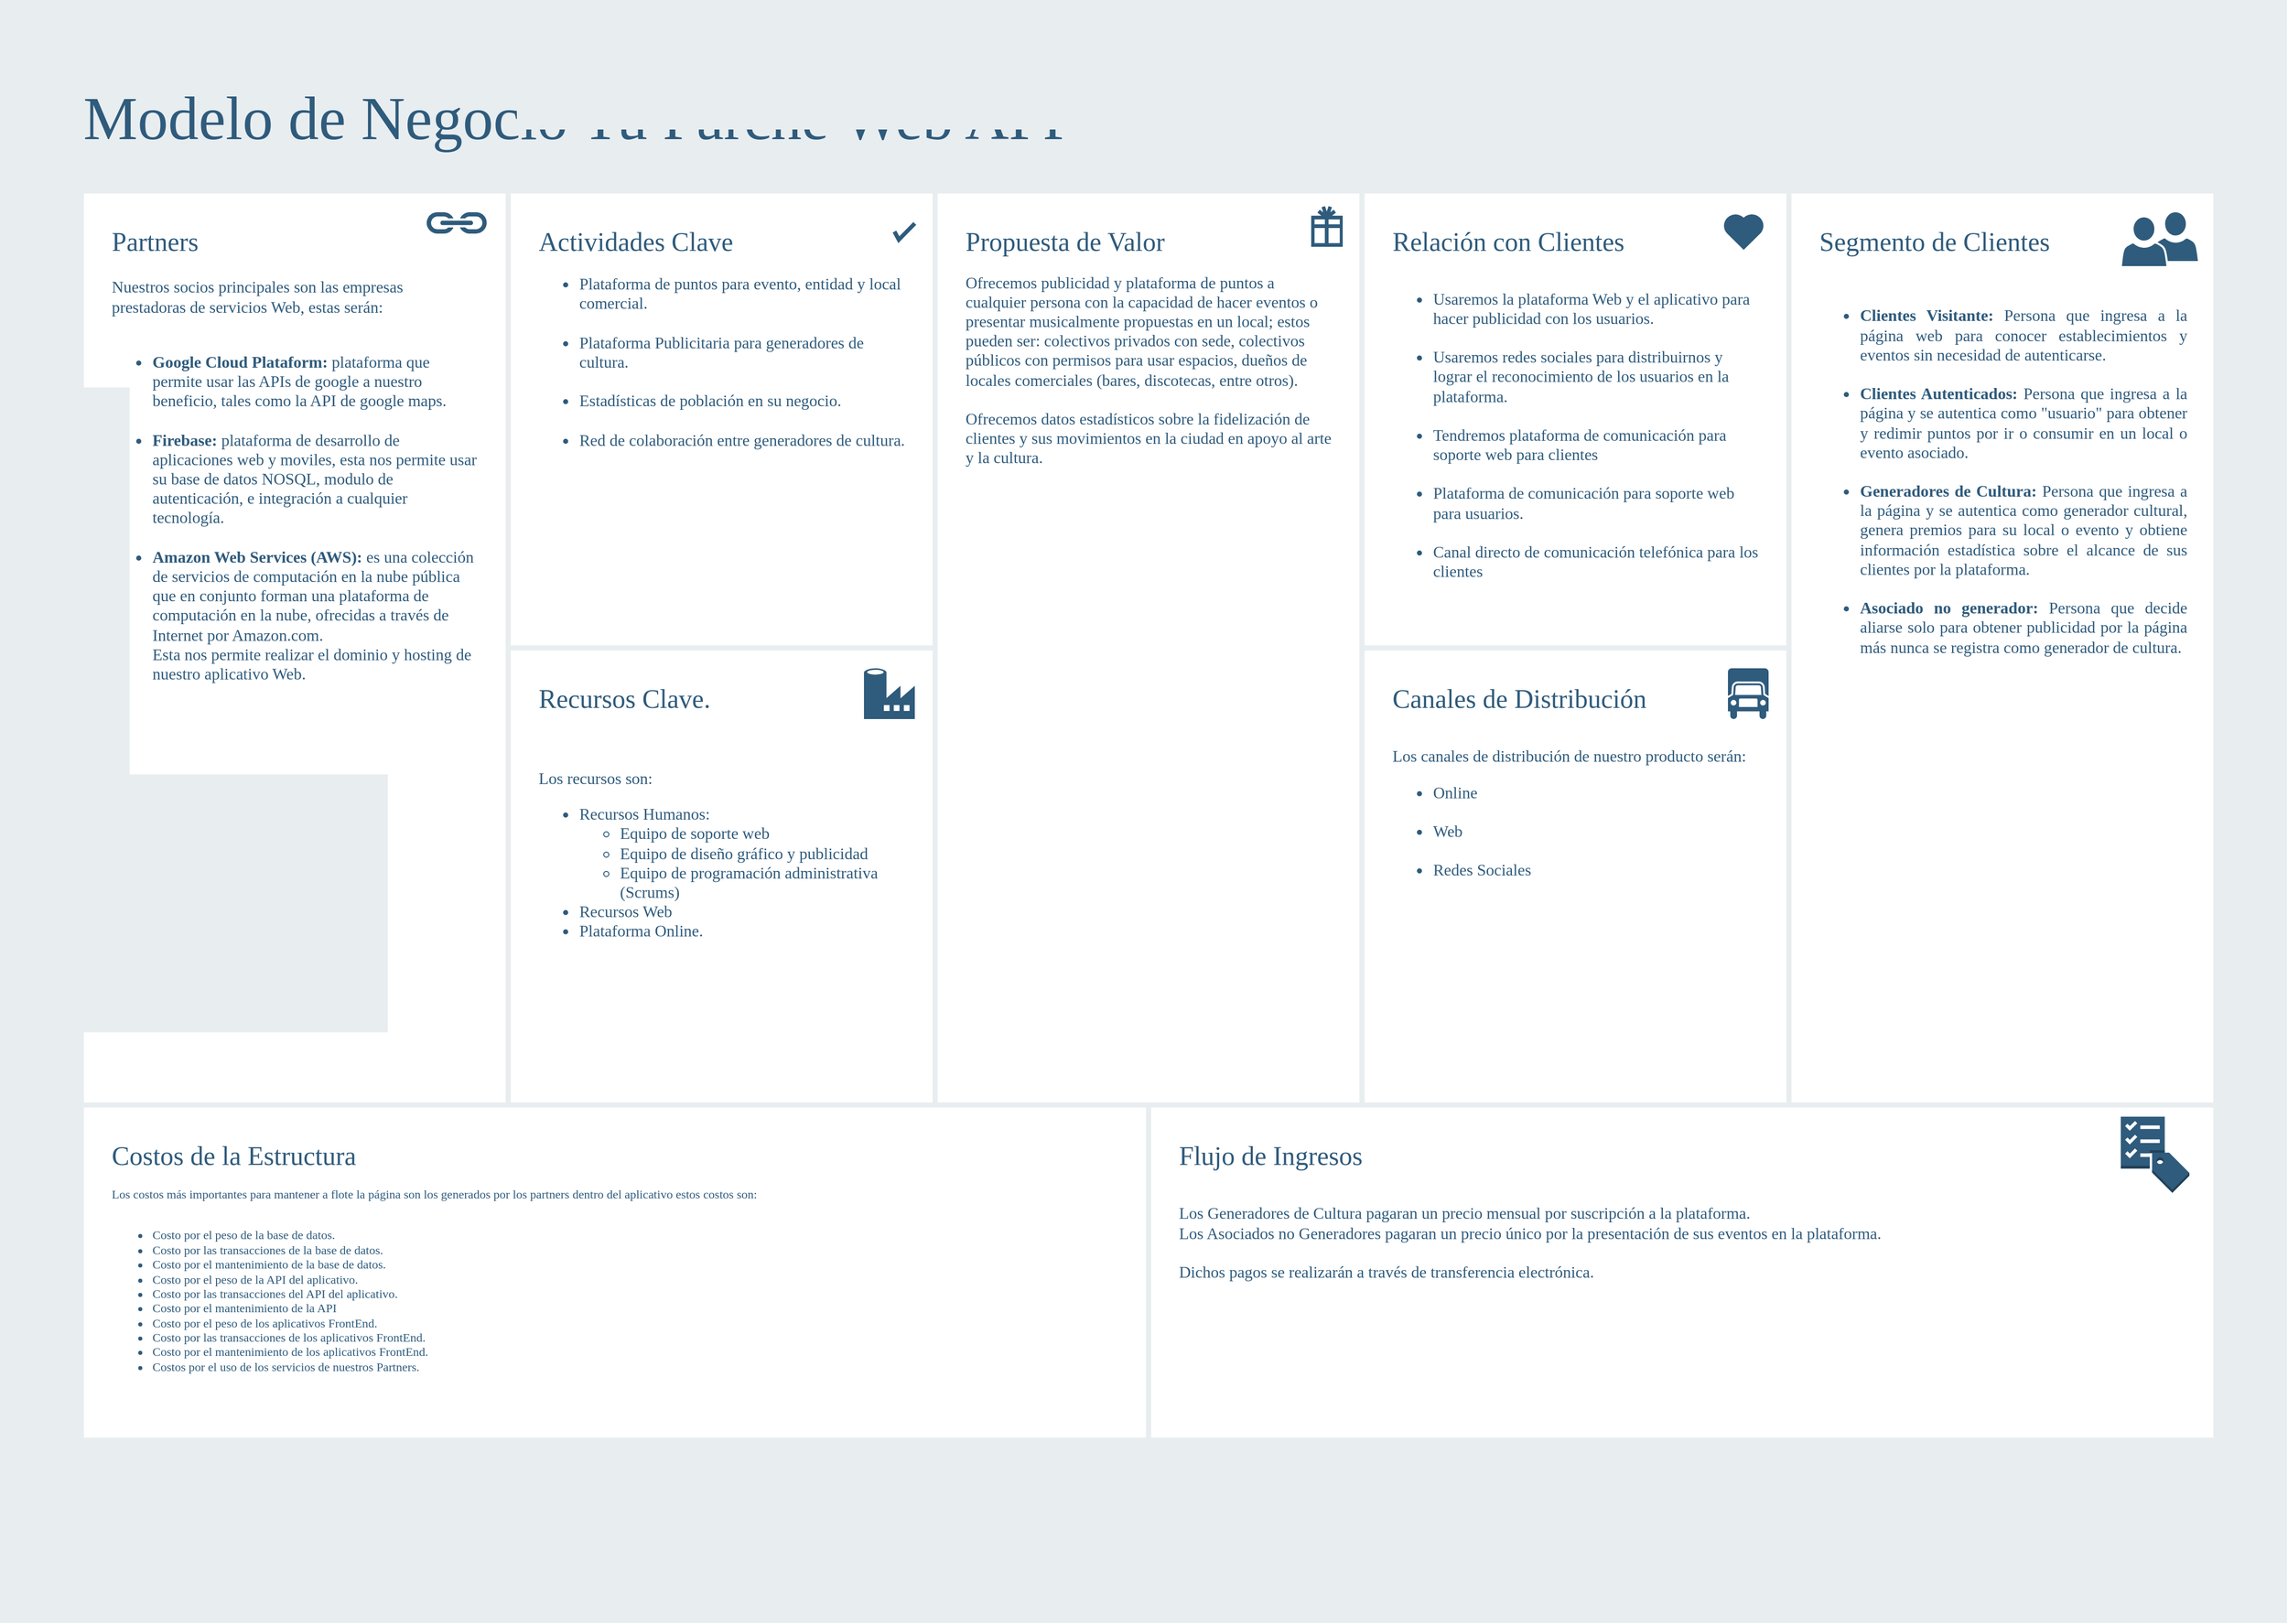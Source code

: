 <mxfile version="10.7.4" type="device"><diagram id="07fea595-8f29-1299-0266-81d95cde20df" name="Page-1"><mxGraphModel dx="4738" dy="1151" grid="1" gridSize="10" guides="1" tooltips="1" connect="1" arrows="1" fold="1" page="1" pageScale="1" pageWidth="1169" pageHeight="827" background="#ffffff" math="0" shadow="0"><root><mxCell id="0"/><mxCell id="1" parent="0"/><mxCell id="698" value="" style="rounded=0;whiteSpace=wrap;html=1;shadow=0;labelBackgroundColor=none;strokeColor=none;strokeWidth=3;fillColor=#e8edf0;fontSize=60;fontColor=#2F5B7C;align=left;fontFamily=Tahoma;" parent="1" vertex="1"><mxGeometry x="-2290" y="32" width="2250" height="1598" as="geometry"/></mxCell><mxCell id="699" value="&lt;div style=&quot;font-size: 26px&quot;&gt;Relación con Clientes&lt;/div&gt;&lt;div&gt;&lt;br&gt;&lt;/div&gt;&lt;div style=&quot;font-size: 16px&quot;&gt;&lt;ul&gt;&lt;li&gt;Usaremos la plataforma Web y el aplicativo para hacer publicidad con los usuarios.&lt;br&gt;&lt;br&gt;&lt;/li&gt;&lt;li&gt;Usaremos redes sociales para distribuirnos y lograr el reconocimiento de los usuarios en la plataforma.&lt;br&gt;&lt;br&gt;&lt;/li&gt;&lt;li&gt;Tendremos plataforma de comunicación para soporte web para clientes&lt;br&gt;&lt;br&gt;&lt;/li&gt;&lt;li&gt;Plataforma de comunicación para soporte web para usuarios.&lt;br&gt;&lt;br&gt;&lt;/li&gt;&lt;li&gt;Canal directo de comunicación telefónica para los clientes&lt;/li&gt;&lt;/ul&gt;&lt;/div&gt;" style="rounded=0;whiteSpace=wrap;html=1;shadow=0;labelBackgroundColor=none;strokeColor=#e8edf0;strokeWidth=5;fillColor=#ffffff;fontSize=12;fontColor=#2F5B7C;align=left;verticalAlign=top;spacing=30;fontFamily=Tahoma;" parent="1" vertex="1"><mxGeometry x="-950" y="220" width="420" height="450" as="geometry"/></mxCell><mxCell id="700" value="&lt;font&gt;&lt;font style=&quot;font-size: 26px&quot;&gt;Partners&lt;/font&gt;&lt;br&gt;&lt;/font&gt;&lt;font style=&quot;font-size: 16px&quot;&gt;&lt;br style=&quot;font-size: 12px&quot;&gt;Nuestros socios principales son las empresas prestadoras de servicios Web, estas serán:&lt;br&gt;&lt;br&gt;&lt;ul&gt;&lt;li&gt;&lt;font style=&quot;font-size: 16px&quot;&gt;&lt;b&gt;Google Cloud Plataform: &lt;/b&gt;plataforma que permite usar las APIs de google a nuestro beneficio, tales como la API de google maps.&lt;br&gt;&lt;br&gt;&lt;/font&gt;&lt;/li&gt;&lt;li&gt;&lt;font style=&quot;font-size: 16px&quot;&gt;&lt;b&gt;Firebase:&lt;/b&gt; plataforma de desarrollo de aplicaciones web y moviles, esta nos permite usar su base de datos NOSQL, modulo de autenticación, e integración a cualquier tecnología.&lt;br&gt;&lt;br&gt;&lt;/font&gt;&lt;/li&gt;&lt;li&gt;&lt;b&gt;Amazon Web Services (AWS):&amp;nbsp;&lt;/b&gt;es una colección de servicios de computación en la nube pública que en conjunto forman una plataforma de computación en la nube, ofrecidas a través de Internet por Amazon.com.&lt;br&gt;Esta nos permite realizar el dominio y hosting de nuestro aplicativo Web.&amp;nbsp;&lt;/li&gt;&lt;/ul&gt;&lt;/font&gt;&lt;div style=&quot;font-size: 12px&quot;&gt;&lt;br style=&quot;font-size: 12px&quot;&gt;&lt;/div&gt;" style="rounded=0;whiteSpace=wrap;html=1;shadow=0;labelBackgroundColor=none;strokeColor=#e8edf0;strokeWidth=5;fillColor=#ffffff;fontSize=12;fontColor=#2F5B7C;align=left;verticalAlign=top;spacing=30;fontFamily=Tahoma;" parent="1" vertex="1"><mxGeometry x="-2210" y="220" width="420" height="900" as="geometry"/></mxCell><mxCell id="701" value="&lt;font&gt;&lt;font style=&quot;font-size: 26px&quot;&gt;Actividades Clave&lt;/font&gt;&lt;br style=&quot;font-size: 12px&quot;&gt;&lt;/font&gt;&lt;font&gt;&lt;div style=&quot;font-size: 16px&quot;&gt;&lt;ul&gt;&lt;li&gt;&lt;div&gt;&lt;span&gt;Plataforma de puntos para evento, entidad y local comercial.&lt;br&gt;&lt;br&gt;&lt;/span&gt;&lt;/div&gt;&lt;/li&gt;&lt;li&gt;&lt;div&gt;&lt;span&gt;Plataforma Publicitaria para generadores de cultura.&lt;br&gt;&lt;br&gt;&lt;/span&gt;&lt;/div&gt;&lt;/li&gt;&lt;li&gt;&lt;div&gt;&lt;span&gt;Estadísticas de población en su negocio.&lt;br&gt;&lt;br&gt;&lt;/span&gt;&lt;/div&gt;&lt;/li&gt;&lt;li&gt;&lt;div&gt;&lt;span&gt;Red de colaboración entre generadores de cultura.&lt;/span&gt;&lt;/div&gt;&lt;/li&gt;&lt;/ul&gt;&lt;/div&gt;&lt;/font&gt;&lt;div&gt;&lt;br&gt;&lt;br&gt;&lt;/div&gt;" style="rounded=0;whiteSpace=wrap;html=1;shadow=0;labelBackgroundColor=none;strokeColor=#e8edf0;strokeWidth=5;fillColor=#ffffff;fontSize=12;fontColor=#2F5B7C;align=left;verticalAlign=top;spacing=30;fontFamily=Tahoma;" parent="1" vertex="1"><mxGeometry x="-1790" y="220" width="420" height="450" as="geometry"/></mxCell><mxCell id="702" value="&lt;div&gt;&lt;span style=&quot;font-size: 26px&quot;&gt;Recursos Clave.&lt;/span&gt;&lt;/div&gt;&lt;div&gt;&lt;br&gt;&lt;/div&gt;&lt;div style=&quot;font-size: 16px&quot;&gt;&lt;font style=&quot;font-size: 16px&quot;&gt;&lt;br&gt;&lt;/font&gt;&lt;/div&gt;&lt;div style=&quot;font-size: 16px&quot;&gt;&lt;font style=&quot;font-size: 16px&quot;&gt;&lt;br&gt;&lt;/font&gt;&lt;/div&gt;&lt;div style=&quot;font-size: 16px&quot;&gt;&lt;font style=&quot;font-size: 16px&quot;&gt;Los recursos son:&lt;/font&gt;&lt;/div&gt;&lt;div style=&quot;font-size: 16px&quot;&gt;&lt;ul&gt;&lt;li&gt;&lt;font style=&quot;font-size: 16px&quot;&gt;Recursos Humanos:&lt;/font&gt;&lt;/li&gt;&lt;ul&gt;&lt;li&gt;&lt;font style=&quot;font-size: 16px&quot;&gt;Equipo de soporte web&lt;/font&gt;&lt;/li&gt;&lt;li&gt;&lt;font style=&quot;font-size: 16px&quot;&gt;Equipo de diseño gráfico y publicidad&lt;/font&gt;&lt;/li&gt;&lt;li&gt;&lt;font style=&quot;font-size: 16px&quot;&gt;Equipo de programación administrativa (Scrums)&lt;/font&gt;&lt;/li&gt;&lt;/ul&gt;&lt;li&gt;&lt;font style=&quot;font-size: 16px&quot;&gt;Recursos Web&lt;/font&gt;&lt;/li&gt;&lt;li&gt;&lt;font style=&quot;font-size: 16px&quot;&gt;Plataforma Online.&lt;/font&gt;&lt;/li&gt;&lt;/ul&gt;&lt;/div&gt;" style="rounded=0;whiteSpace=wrap;html=1;shadow=0;labelBackgroundColor=none;strokeColor=#e8edf0;strokeWidth=5;fillColor=#ffffff;fontSize=12;fontColor=#2F5B7C;align=left;verticalAlign=top;spacing=30;fontFamily=Tahoma;" parent="1" vertex="1"><mxGeometry x="-1790" y="670" width="420" height="450" as="geometry"/></mxCell><mxCell id="703" value="&lt;div style=&quot;font-size: 26px&quot;&gt;&lt;font style=&quot;font-size: 26px&quot;&gt;Propuesta de Valor&lt;/font&gt;&lt;/div&gt;&lt;div&gt;&lt;br&gt;&lt;/div&gt;&lt;div style=&quot;font-size: 16px&quot;&gt;&lt;font style=&quot;font-size: 16px&quot;&gt;Ofrecemos publicidad y plataforma de puntos a cualquier&amp;nbsp;persona con la capacidad de hacer eventos o presentar musicalmente propuestas en un local; estos pueden ser: colectivos privados con sede, colectivos públicos con permisos para usar espacios, dueños de locales comerciales (bares, discotecas, entre otros).&lt;/font&gt;&lt;/div&gt;&lt;div style=&quot;font-size: 16px&quot;&gt;&lt;font style=&quot;font-size: 16px&quot;&gt;&lt;br&gt;&lt;/font&gt;&lt;/div&gt;&lt;span id=&quot;docs-internal-guid-8a521227-7fff-8f9d-f4bf-cb0d814c26c5&quot; style=&quot;font-size: 16px&quot;&gt;&lt;font style=&quot;font-size: 16px&quot;&gt;Ofrecemos datos estadísticos sobre la fidelización de clientes y sus movimientos en la ciudad en apoyo al arte y la cultura.&lt;/font&gt;&lt;/span&gt;&lt;div&gt;&lt;br&gt;&lt;/div&gt;" style="rounded=0;whiteSpace=wrap;html=1;shadow=0;labelBackgroundColor=none;strokeColor=#e8edf0;strokeWidth=5;fillColor=#ffffff;fontSize=12;fontColor=#2F5B7C;align=left;verticalAlign=top;spacing=30;fontFamily=Tahoma;" parent="1" vertex="1"><mxGeometry x="-1370" y="220" width="420" height="900" as="geometry"/></mxCell><mxCell id="704" value="&lt;div&gt;&lt;font style=&quot;font-size: 26px&quot;&gt;Segmento de Clientes&lt;/font&gt;&lt;/div&gt;&lt;div&gt;&lt;font style=&quot;font-size: 26px&quot;&gt;&lt;br&gt;&lt;/font&gt;&lt;/div&gt;&lt;div style=&quot;font-size: 16px&quot;&gt;&lt;ul&gt;&lt;li style=&quot;text-align: justify&quot;&gt;&lt;b&gt;Clientes Visitante: &lt;/b&gt;Persona que ingresa a la página web para conocer establecimientos y eventos sin necesidad de autenticarse.&lt;br&gt;&lt;br&gt;&lt;/li&gt;&lt;li style=&quot;text-align: justify&quot;&gt;&lt;b&gt;Clientes Autenticados:&amp;nbsp;&lt;/b&gt;Persona que ingresa a la página y se autentica como &quot;usuario&quot; para obtener y redimir puntos por ir o consumir en un local o evento asociado.&lt;br&gt;&lt;br&gt;&lt;/li&gt;&lt;li style=&quot;text-align: justify&quot;&gt;&lt;b&gt;Generadores de Cultura: &lt;/b&gt;Persona que ingresa a la página y se autentica como generador cultural, genera premios para su local o evento y obtiene información estadística sobre el alcance de sus clientes por la plataforma.&lt;br&gt;&lt;br&gt;&lt;/li&gt;&lt;li style=&quot;text-align: justify&quot;&gt;&lt;b&gt;Asociado no generador: &lt;/b&gt;Persona que decide aliarse solo para obtener publicidad por la página más nunca se registra como generador de cultura.&lt;/li&gt;&lt;/ul&gt;&lt;/div&gt;" style="rounded=0;whiteSpace=wrap;html=1;shadow=0;labelBackgroundColor=none;strokeColor=#e8edf0;strokeWidth=5;fillColor=#ffffff;fontSize=12;fontColor=#2F5B7C;align=left;verticalAlign=top;spacing=30;fontFamily=Tahoma;" parent="1" vertex="1"><mxGeometry x="-530" y="220" width="420" height="900" as="geometry"/></mxCell><mxCell id="705" value="&lt;div&gt;&lt;span style=&quot;font-size: 26px&quot;&gt;Canales de Distribución&lt;/span&gt;&lt;/div&gt;&lt;div&gt;&lt;span style=&quot;font-size: 26px&quot;&gt;&lt;br&gt;&lt;/span&gt;&lt;/div&gt;&lt;div style=&quot;font-size: 16px&quot;&gt;Los canales de distribución de nuestro producto serán:&lt;/div&gt;&lt;div style=&quot;font-size: 16px&quot;&gt;&lt;ul&gt;&lt;li&gt;Online&lt;br&gt;&lt;br&gt;&lt;/li&gt;&lt;li&gt;Web&lt;br&gt;&lt;br&gt;&lt;/li&gt;&lt;li&gt;Redes Sociales&lt;/li&gt;&lt;/ul&gt;&lt;/div&gt;&lt;div style=&quot;font-size: 10px&quot;&gt;&lt;br&gt;&lt;/div&gt;" style="rounded=0;whiteSpace=wrap;html=1;shadow=0;labelBackgroundColor=none;strokeColor=#e8edf0;strokeWidth=5;fillColor=#ffffff;fontSize=12;fontColor=#2F5B7C;align=left;verticalAlign=top;spacing=30;fontFamily=Tahoma;" parent="1" vertex="1"><mxGeometry x="-950" y="670" width="420" height="450" as="geometry"/></mxCell><mxCell id="706" value="&lt;div style=&quot;font-size: 26px&quot;&gt;&lt;font style=&quot;font-size: 26px&quot;&gt;Costos de la Estructura&lt;/font&gt;&lt;/div&gt;&lt;div&gt;&lt;br&gt;&lt;/div&gt;&lt;div&gt;Los costos más importantes para mantener a flote la página son los generados por los partners dentro del aplicativo estos costos son:&lt;/div&gt;&lt;div&gt;&lt;br&gt;&lt;/div&gt;&lt;div&gt;&lt;ul&gt;&lt;li&gt;Costo por el peso de la base de datos.&lt;/li&gt;&lt;li&gt;Costo por las transacciones de la base de datos.&lt;/li&gt;&lt;li&gt;Costo por el mantenimiento de la base de datos.&lt;/li&gt;&lt;li&gt;Costo por el peso de la API del aplicativo.&lt;/li&gt;&lt;li&gt;Costo por las transacciones del API del aplicativo.&lt;/li&gt;&lt;li&gt;Costo por el mantenimiento de la API&lt;/li&gt;&lt;li&gt;Costo por el peso de los aplicativos FrontEnd.&lt;/li&gt;&lt;li&gt;Costo por las transacciones de los aplicativos FrontEnd.&amp;nbsp;&lt;/li&gt;&lt;li&gt;Costo por el mantenimiento de los aplicativos FrontEnd.&lt;/li&gt;&lt;li&gt;Costos por el uso de los servicios de nuestros Partners.&lt;/li&gt;&lt;/ul&gt;&lt;/div&gt;" style="rounded=0;whiteSpace=wrap;html=1;shadow=0;labelBackgroundColor=none;strokeColor=#e8edf0;strokeWidth=5;fillColor=#ffffff;fontSize=12;fontColor=#2F5B7C;align=left;verticalAlign=top;spacing=30;fontFamily=Tahoma;" parent="1" vertex="1"><mxGeometry x="-2210" y="1120" width="1050" height="330" as="geometry"/></mxCell><mxCell id="707" value="&lt;div style=&quot;font-size: 26px&quot;&gt;Flujo de Ingresos&lt;/div&gt;&lt;div style=&quot;font-size: 26px&quot;&gt;&lt;br&gt;&lt;/div&gt;&lt;div style=&quot;font-size: 16px&quot;&gt;Los Generadores de Cultura pagaran un precio mensual por suscripción a la plataforma.&lt;/div&gt;&lt;div style=&quot;font-size: 16px&quot;&gt;Los Asociados no Generadores pagaran un precio único por la presentación de sus eventos en la plataforma.&lt;/div&gt;&lt;div style=&quot;font-size: 16px&quot;&gt;&lt;br&gt;&lt;/div&gt;&lt;div style=&quot;font-size: 16px&quot;&gt;Dichos pagos se realizarán a través de transferencia electrónica.&lt;/div&gt;" style="rounded=0;whiteSpace=wrap;html=1;shadow=0;labelBackgroundColor=none;strokeColor=#e8edf0;strokeWidth=5;fillColor=#ffffff;fontSize=12;fontColor=#2F5B7C;align=left;verticalAlign=top;spacing=30;fontFamily=Tahoma;" parent="1" vertex="1"><mxGeometry x="-1160" y="1120" width="1050" height="330" as="geometry"/></mxCell><mxCell id="708" value="Modelo de Negocio Tu Parche Web APP&lt;br&gt;" style="text;html=1;resizable=0;points=[];autosize=1;align=left;verticalAlign=top;spacingTop=-4;fontSize=60;fontColor=#2F5B7C;fontFamily=Tahoma;" parent="1" vertex="1"><mxGeometry x="-2210" y="110" width="1100" height="70" as="geometry"/></mxCell><mxCell id="709" value="" style="html=1;verticalLabelPosition=bottom;labelBackgroundColor=#ffffff;verticalAlign=top;shadow=0;dashed=0;strokeWidth=4;shape=mxgraph.ios7.misc.check;strokeColor=#2F5B7C;fillColor=#ffffff;gradientColor=none;fontSize=12;fontColor=#2F5B7C;align=left;fontFamily=Tahoma;" parent="1" vertex="1"><mxGeometry x="-1410" y="252" width="20" height="16" as="geometry"/></mxCell><mxCell id="710" value="" style="shape=mxgraph.signs.travel.present;html=1;fillColor=#2F5B7C;strokeColor=none;verticalLabelPosition=bottom;verticalAlign=top;align=center;shadow=0;labelBackgroundColor=none;fontSize=12;fontColor=#2F5B7C;fontFamily=Tahoma;" parent="1" vertex="1"><mxGeometry x="-1000" y="235" width="31" height="40" as="geometry"/></mxCell><mxCell id="711" value="" style="html=1;verticalLabelPosition=bottom;labelBackgroundColor=#ffffff;verticalAlign=top;strokeWidth=3;strokeColor=none;fillColor=#2F5B7C;shadow=0;dashed=0;shape=mxgraph.ios7.icons.heart;fontSize=12;fontColor=#2F5B7C;align=left;fontFamily=Tahoma;" parent="1" vertex="1"><mxGeometry x="-595.0" y="242" width="41" height="36" as="geometry"/></mxCell><mxCell id="715" value="" style="shadow=0;dashed=0;html=1;strokeColor=none;labelPosition=center;verticalLabelPosition=bottom;verticalAlign=top;shape=mxgraph.mscae.cloud.data_factory;fillColor=#2F5B7C;labelBackgroundColor=none;fontSize=10;fontColor=#2F5B7C;align=left;fontFamily=Tahoma;" parent="1" vertex="1"><mxGeometry x="-1440" y="690" width="50" height="50" as="geometry"/></mxCell><mxCell id="716" value="" style="shape=mxgraph.signs.transportation.truck_6;html=1;fillColor=#2F5B7C;strokeColor=none;verticalLabelPosition=bottom;verticalAlign=top;align=center;shadow=0;labelBackgroundColor=none;fontSize=10;fontColor=#2F5B7C;aspect=fixed;fontFamily=Tahoma;" parent="1" vertex="1"><mxGeometry x="-590" y="690" width="40" height="50" as="geometry"/></mxCell><mxCell id="717" value="" style="shape=image;html=1;verticalAlign=top;verticalLabelPosition=bottom;labelBackgroundColor=#ffffff;imageAspect=0;aspect=fixed;image=https://cdn4.iconfinder.com/data/icons/evil-icons-user-interface/64/price-128.png;shadow=0;strokeColor=#e8edf0;strokeWidth=3;fillColor=#2F5B7C;gradientColor=none;fontSize=10;fontColor=#2F5B7C;align=left;fontFamily=Tahoma;" parent="1" vertex="1"><mxGeometry x="-1226" y="1140" width="58" height="58" as="geometry"/></mxCell><mxCell id="718" value="" style="dashed=0;html=1;shape=mxgraph.aws3.checklist_cost;fillColor=#2F5B7C;gradientColor=none;shadow=0;labelBackgroundColor=none;strokeColor=none;strokeWidth=3;fontSize=10;fontColor=#2F5B7C;align=left;fontFamily=Tahoma;" parent="1" vertex="1"><mxGeometry x="-203.5" y="1131.5" width="67.5" height="75" as="geometry"/></mxCell><mxCell id="719" value="" style="shadow=0;dashed=0;html=1;strokeColor=none;fillColor=#2F5B7C;labelPosition=center;verticalLabelPosition=bottom;verticalAlign=top;outlineConnect=0;shape=mxgraph.office.concepts.link;labelBackgroundColor=none;fontSize=10;fontColor=#000000;align=left;fontFamily=Tahoma;" parent="1" vertex="1"><mxGeometry x="-1871" y="241" width="61" height="21" as="geometry"/></mxCell><mxCell id="720" value="" style="group;fontFamily=Tahoma;" parent="1" vertex="1" connectable="0"><mxGeometry x="-203.5" y="245" width="69" height="50" as="geometry"/></mxCell><mxCell id="721" value="" style="shadow=0;dashed=0;html=1;strokeColor=#FFFFFF;labelPosition=center;verticalLabelPosition=bottom;verticalAlign=top;outlineConnect=0;shape=mxgraph.office.users.user;fillColor=#2F5B7C;labelBackgroundColor=none;fontSize=10;fontColor=#000000;align=left;strokeWidth=2;fontFamily=Tahoma;" parent="720" vertex="1"><mxGeometry x="31" y="-5" width="46" height="50" as="geometry"/></mxCell><mxCell id="722" value="" style="shadow=0;dashed=0;html=1;strokeColor=#FFFFFF;labelPosition=center;verticalLabelPosition=bottom;verticalAlign=top;outlineConnect=0;shape=mxgraph.office.users.user;fillColor=#2F5B7C;labelBackgroundColor=none;fontSize=10;fontColor=#000000;align=left;strokeWidth=2;fontFamily=Tahoma;" parent="720" vertex="1"><mxGeometry width="46" height="50" as="geometry"/></mxCell></root></mxGraphModel></diagram></mxfile>